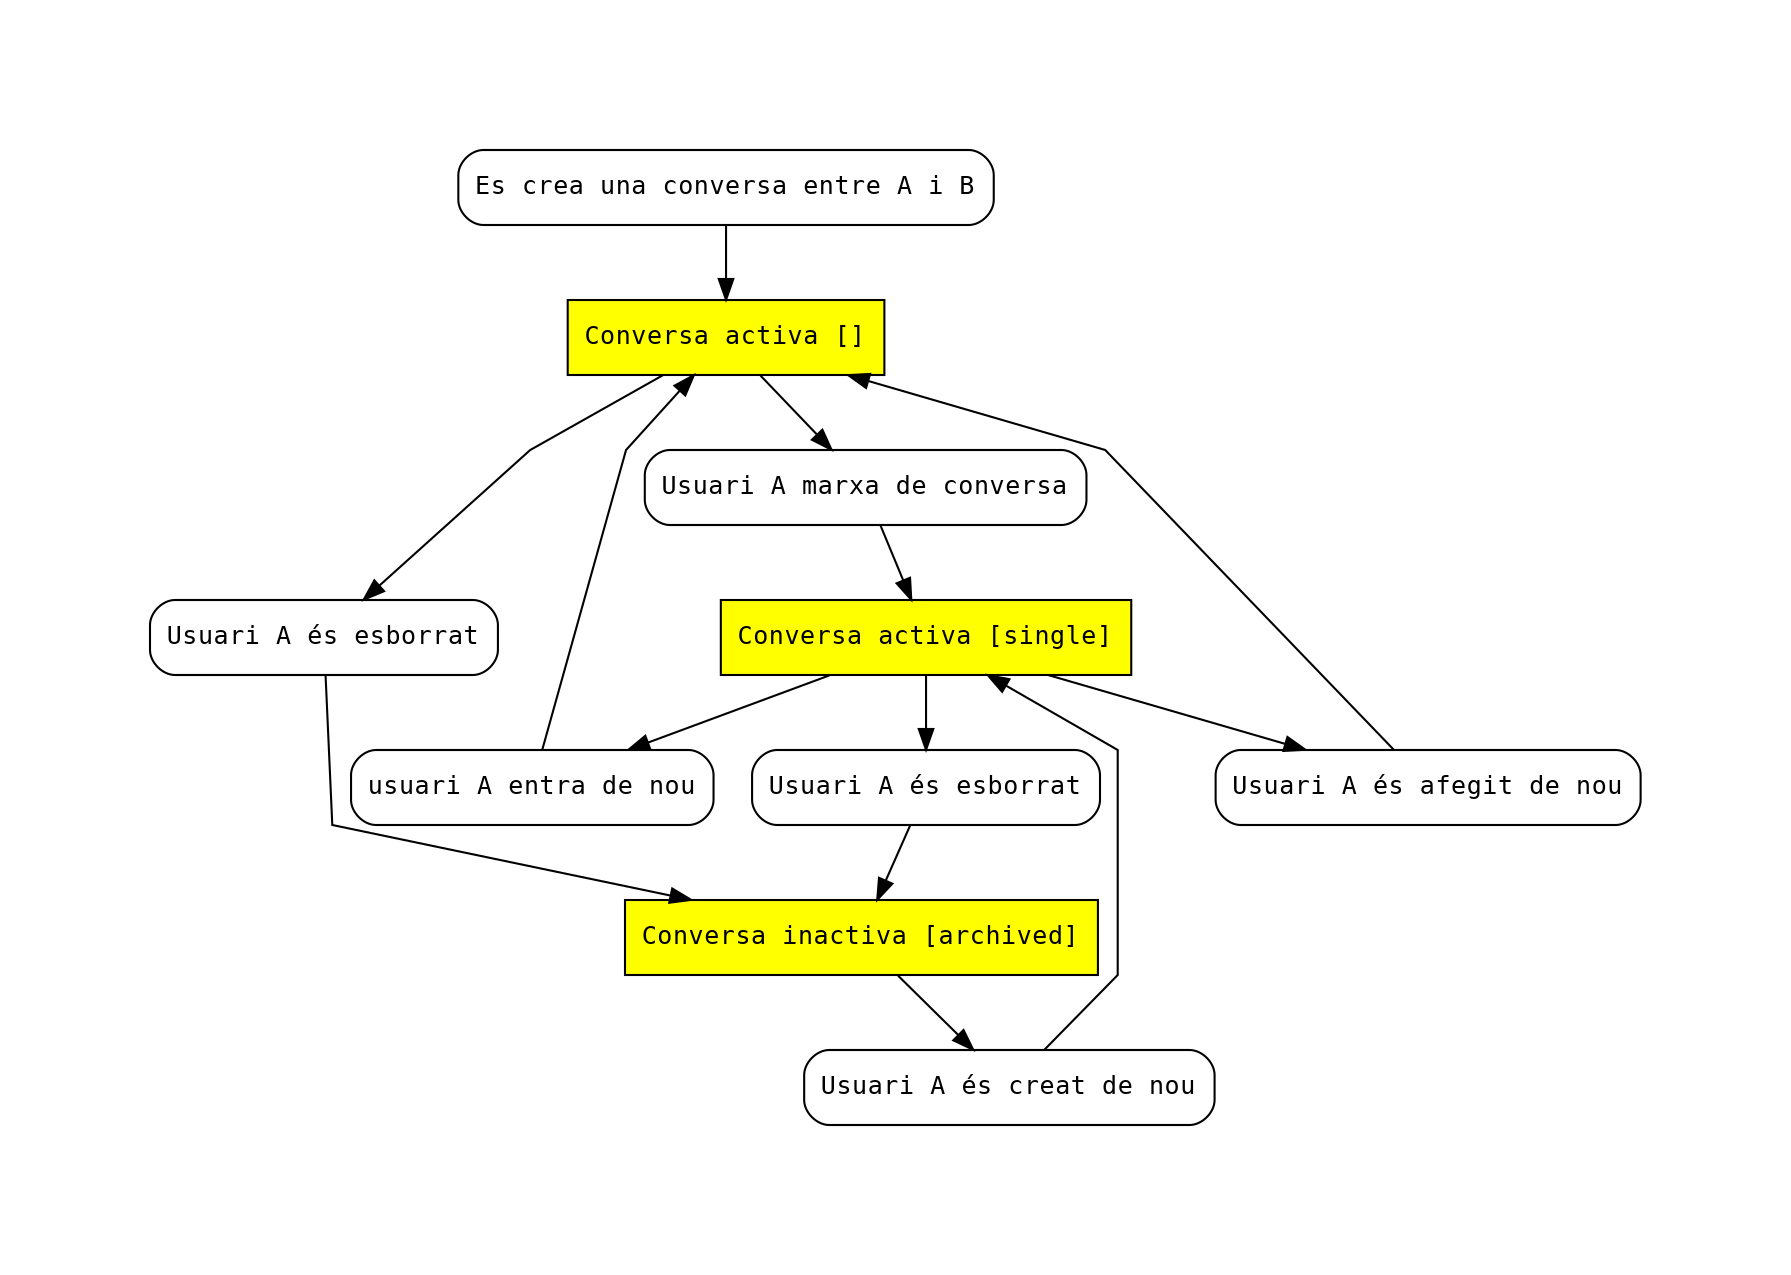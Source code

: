 #!dot
digraph {
    labelloc=top
    splines=polyline

    graph [fontname = "courier" fontsize=18 pad=1];
    node [fontname = "courier" fontsize=12];
    edge [fontname = "courier"];

    status_active[shape="box" style=filled fillcolor=yellow label="Conversa activa []"]
    status_singled[shape="box" style=filled fillcolor=yellow label="Conversa activa [single]"]
    status_archived[shape="box" style=filled fillcolor=yellow label="Conversa inactiva [archived]"]

    start[shape="box", style=rounded label="Es crea una conversa entre A i B"]
    user_left[shape="box", style=rounded label="Usuari A marxa de conversa"]

    user_rejoins[shape="box", style=rounded label="usuari A entra de nou"]
    user_reinvited[shape="box", style=rounded label="Usuari A és afegit de nou"]

    user_a_deleted_from_active[shape="box", style=rounded label="Usuari A és esborrat"]
    user_a_deleted_from_singled[shape="box", style=rounded label="Usuari A és esborrat"]
    user_a_recreated[shape="box", style=rounded label="Usuari A és creat de nou"]

    start -> status_active;
    status_active -> user_left;
    user_left -> status_singled;
    status_singled -> user_rejoins;
    status_singled -> user_reinvited;
    user_reinvited -> status_active;
    user_rejoins -> status_active;

    status_singled -> user_a_deleted_from_singled;
    user_a_deleted_from_singled -> status_archived;

    status_active -> user_a_deleted_from_active;
    user_a_deleted_from_active -> status_archived;

    status_archived -> user_a_recreated;
    user_a_recreated -> status_singled;

}
